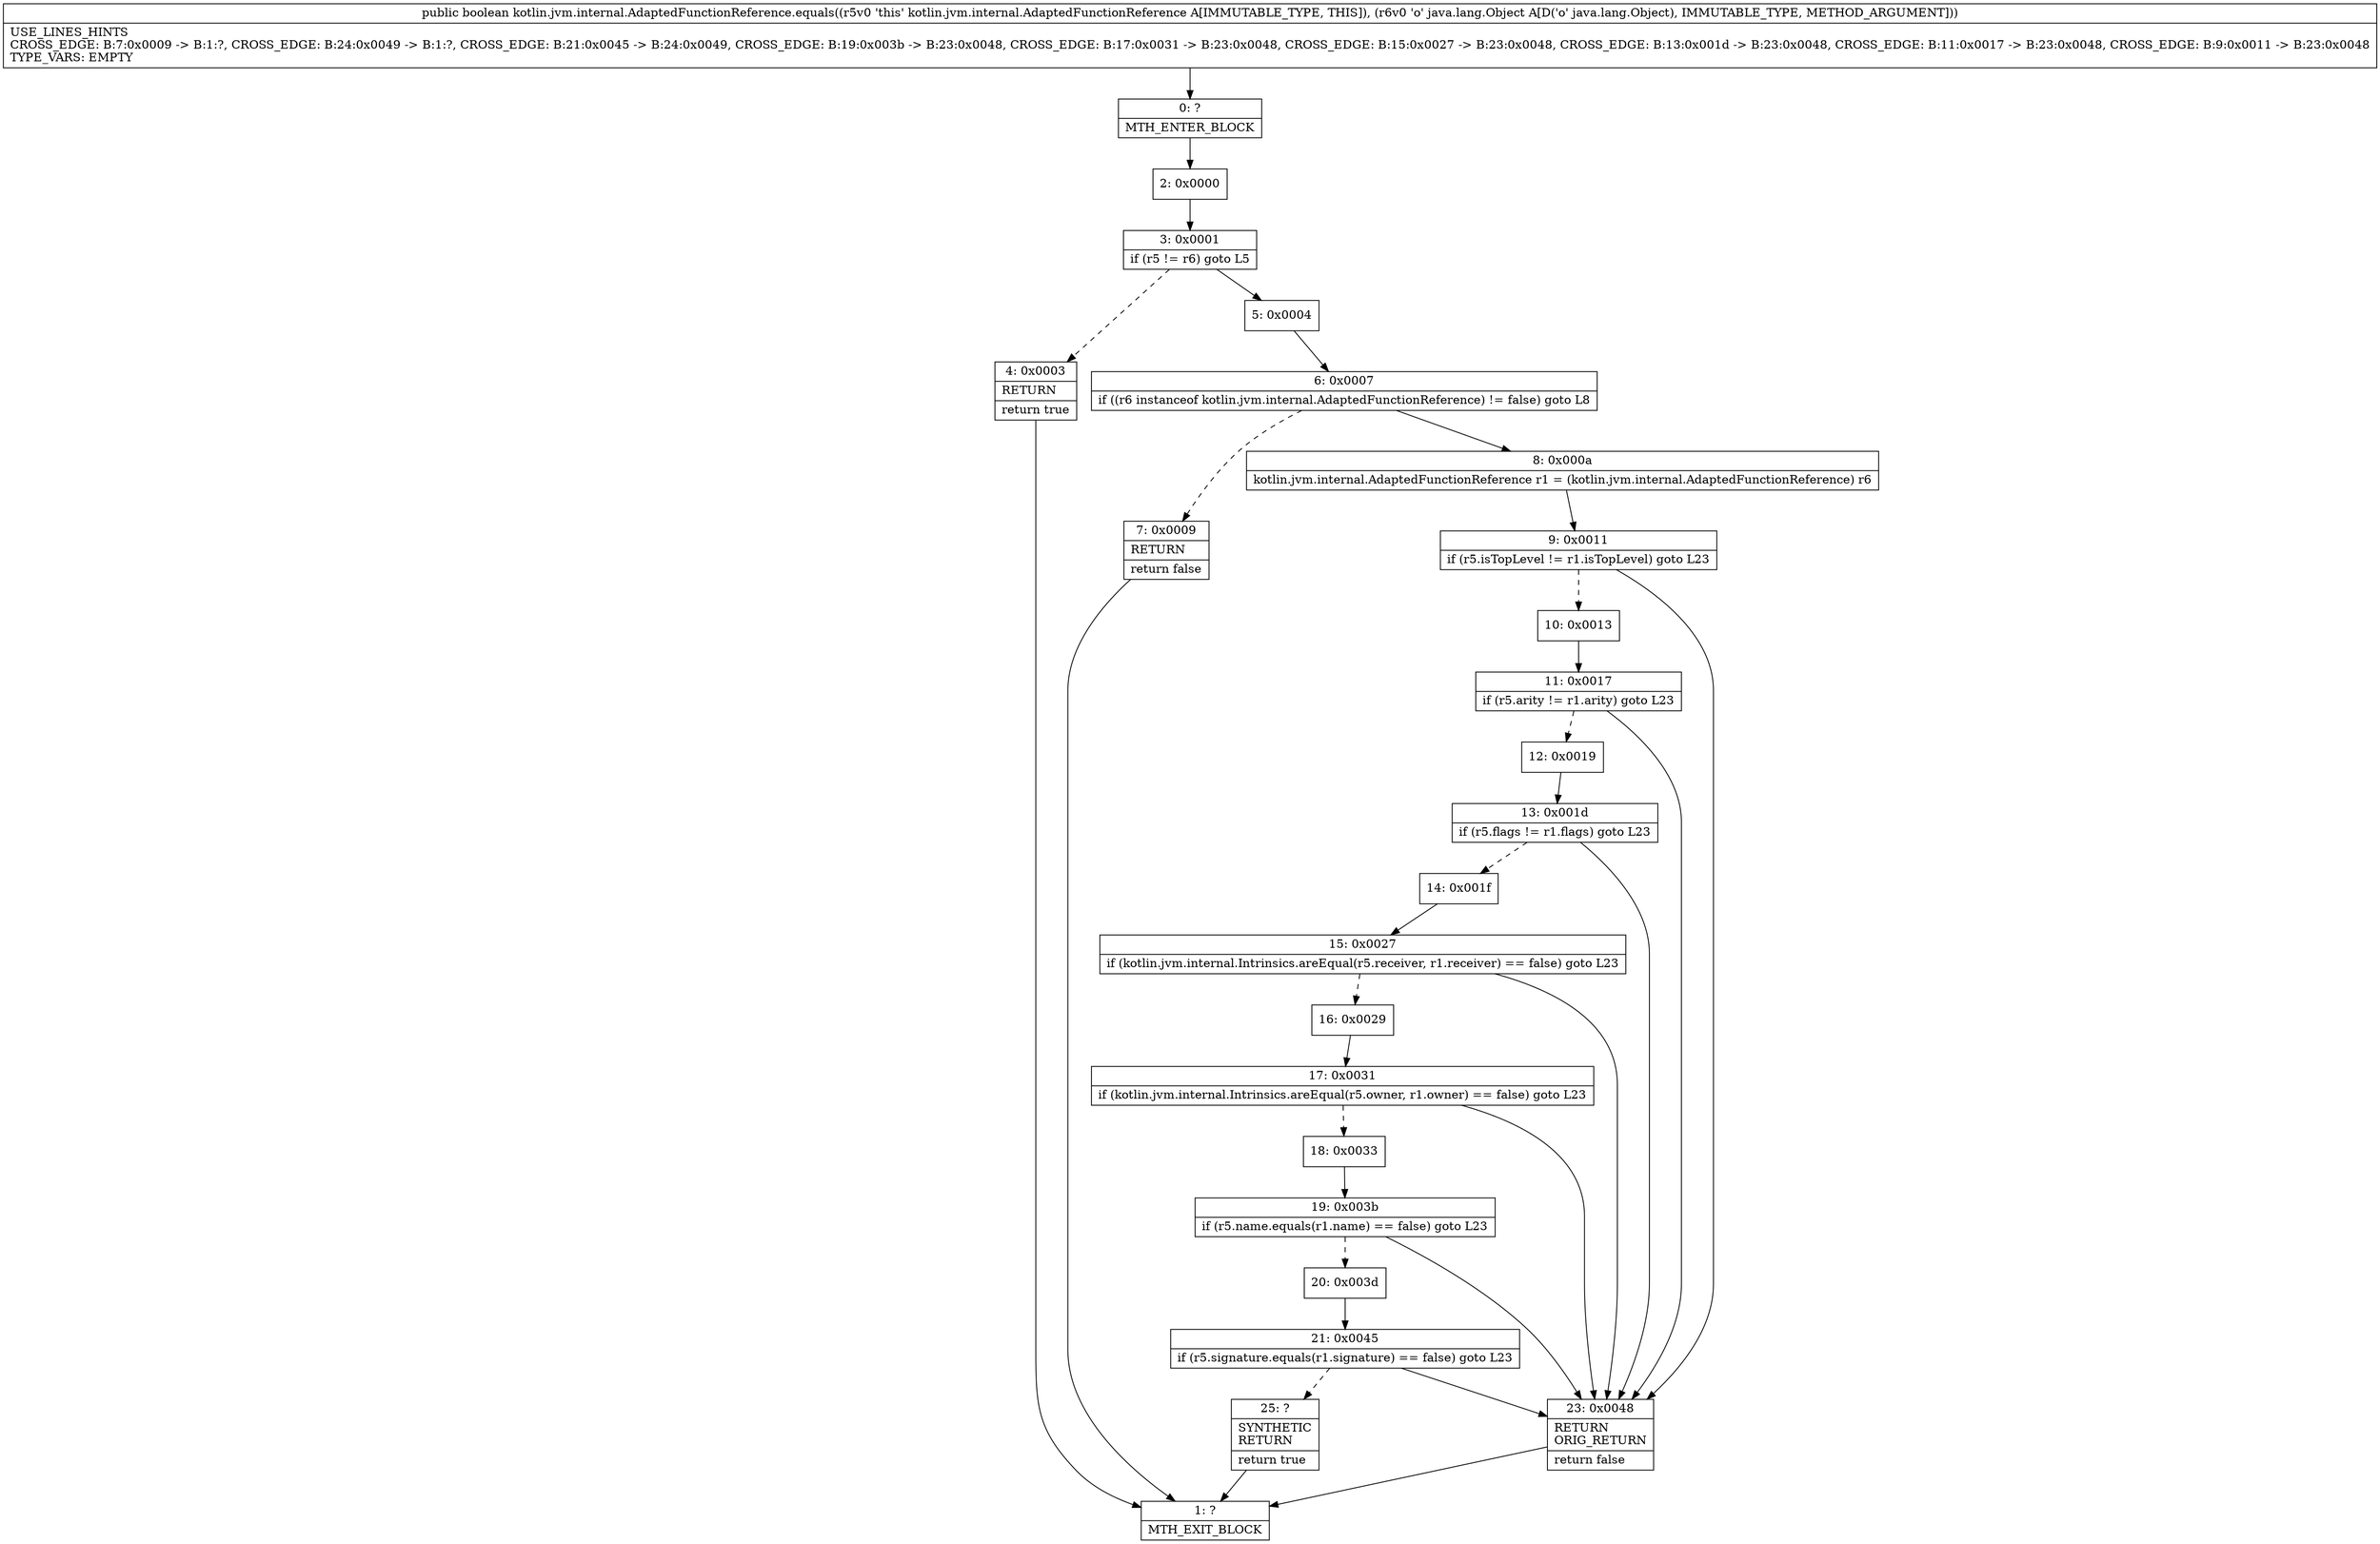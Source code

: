 digraph "CFG forkotlin.jvm.internal.AdaptedFunctionReference.equals(Ljava\/lang\/Object;)Z" {
Node_0 [shape=record,label="{0\:\ ?|MTH_ENTER_BLOCK\l}"];
Node_2 [shape=record,label="{2\:\ 0x0000}"];
Node_3 [shape=record,label="{3\:\ 0x0001|if (r5 != r6) goto L5\l}"];
Node_4 [shape=record,label="{4\:\ 0x0003|RETURN\l|return true\l}"];
Node_1 [shape=record,label="{1\:\ ?|MTH_EXIT_BLOCK\l}"];
Node_5 [shape=record,label="{5\:\ 0x0004}"];
Node_6 [shape=record,label="{6\:\ 0x0007|if ((r6 instanceof kotlin.jvm.internal.AdaptedFunctionReference) != false) goto L8\l}"];
Node_7 [shape=record,label="{7\:\ 0x0009|RETURN\l|return false\l}"];
Node_8 [shape=record,label="{8\:\ 0x000a|kotlin.jvm.internal.AdaptedFunctionReference r1 = (kotlin.jvm.internal.AdaptedFunctionReference) r6\l}"];
Node_9 [shape=record,label="{9\:\ 0x0011|if (r5.isTopLevel != r1.isTopLevel) goto L23\l}"];
Node_10 [shape=record,label="{10\:\ 0x0013}"];
Node_11 [shape=record,label="{11\:\ 0x0017|if (r5.arity != r1.arity) goto L23\l}"];
Node_12 [shape=record,label="{12\:\ 0x0019}"];
Node_13 [shape=record,label="{13\:\ 0x001d|if (r5.flags != r1.flags) goto L23\l}"];
Node_14 [shape=record,label="{14\:\ 0x001f}"];
Node_15 [shape=record,label="{15\:\ 0x0027|if (kotlin.jvm.internal.Intrinsics.areEqual(r5.receiver, r1.receiver) == false) goto L23\l}"];
Node_16 [shape=record,label="{16\:\ 0x0029}"];
Node_17 [shape=record,label="{17\:\ 0x0031|if (kotlin.jvm.internal.Intrinsics.areEqual(r5.owner, r1.owner) == false) goto L23\l}"];
Node_18 [shape=record,label="{18\:\ 0x0033}"];
Node_19 [shape=record,label="{19\:\ 0x003b|if (r5.name.equals(r1.name) == false) goto L23\l}"];
Node_20 [shape=record,label="{20\:\ 0x003d}"];
Node_21 [shape=record,label="{21\:\ 0x0045|if (r5.signature.equals(r1.signature) == false) goto L23\l}"];
Node_25 [shape=record,label="{25\:\ ?|SYNTHETIC\lRETURN\l|return true\l}"];
Node_23 [shape=record,label="{23\:\ 0x0048|RETURN\lORIG_RETURN\l|return false\l}"];
MethodNode[shape=record,label="{public boolean kotlin.jvm.internal.AdaptedFunctionReference.equals((r5v0 'this' kotlin.jvm.internal.AdaptedFunctionReference A[IMMUTABLE_TYPE, THIS]), (r6v0 'o' java.lang.Object A[D('o' java.lang.Object), IMMUTABLE_TYPE, METHOD_ARGUMENT]))  | USE_LINES_HINTS\lCROSS_EDGE: B:7:0x0009 \-\> B:1:?, CROSS_EDGE: B:24:0x0049 \-\> B:1:?, CROSS_EDGE: B:21:0x0045 \-\> B:24:0x0049, CROSS_EDGE: B:19:0x003b \-\> B:23:0x0048, CROSS_EDGE: B:17:0x0031 \-\> B:23:0x0048, CROSS_EDGE: B:15:0x0027 \-\> B:23:0x0048, CROSS_EDGE: B:13:0x001d \-\> B:23:0x0048, CROSS_EDGE: B:11:0x0017 \-\> B:23:0x0048, CROSS_EDGE: B:9:0x0011 \-\> B:23:0x0048\lTYPE_VARS: EMPTY\l}"];
MethodNode -> Node_0;Node_0 -> Node_2;
Node_2 -> Node_3;
Node_3 -> Node_4[style=dashed];
Node_3 -> Node_5;
Node_4 -> Node_1;
Node_5 -> Node_6;
Node_6 -> Node_7[style=dashed];
Node_6 -> Node_8;
Node_7 -> Node_1;
Node_8 -> Node_9;
Node_9 -> Node_10[style=dashed];
Node_9 -> Node_23;
Node_10 -> Node_11;
Node_11 -> Node_12[style=dashed];
Node_11 -> Node_23;
Node_12 -> Node_13;
Node_13 -> Node_14[style=dashed];
Node_13 -> Node_23;
Node_14 -> Node_15;
Node_15 -> Node_16[style=dashed];
Node_15 -> Node_23;
Node_16 -> Node_17;
Node_17 -> Node_18[style=dashed];
Node_17 -> Node_23;
Node_18 -> Node_19;
Node_19 -> Node_20[style=dashed];
Node_19 -> Node_23;
Node_20 -> Node_21;
Node_21 -> Node_23;
Node_21 -> Node_25[style=dashed];
Node_25 -> Node_1;
Node_23 -> Node_1;
}

